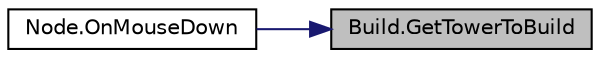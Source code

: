 digraph "Build.GetTowerToBuild"
{
 // LATEX_PDF_SIZE
  edge [fontname="Helvetica",fontsize="10",labelfontname="Helvetica",labelfontsize="10"];
  node [fontname="Helvetica",fontsize="10",shape=record];
  rankdir="RL";
  Node1 [label="Build.GetTowerToBuild",height=0.2,width=0.4,color="black", fillcolor="grey75", style="filled", fontcolor="black",tooltip=" "];
  Node1 -> Node2 [dir="back",color="midnightblue",fontsize="10",style="solid",fontname="Helvetica"];
  Node2 [label="Node.OnMouseDown",height=0.2,width=0.4,color="black", fillcolor="white", style="filled",URL="$class_node.html#a19932b50442315b328e96987ea7cdbe1",tooltip=" "];
}
